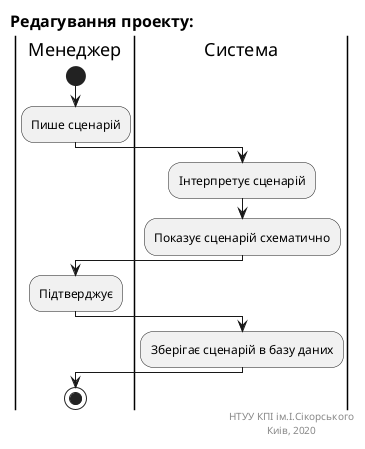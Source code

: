 @startuml editProjectUC

left header
<font size=16 color=black><b>Редагування проекту:</b> 
end header

|Менеджер|
start
:Пише сценарій;

|Система|
:Інтерпретує сценарій;
:Показує сценарій схематично;

|Менеджер|
:Підтверджує;

|Система|
:Зберігає сценарій в базу даних;

|Менеджер|
stop

right footer
НТУУ КПІ ім.І.Сікорського
Киів, 2020 
end footer
@enduml